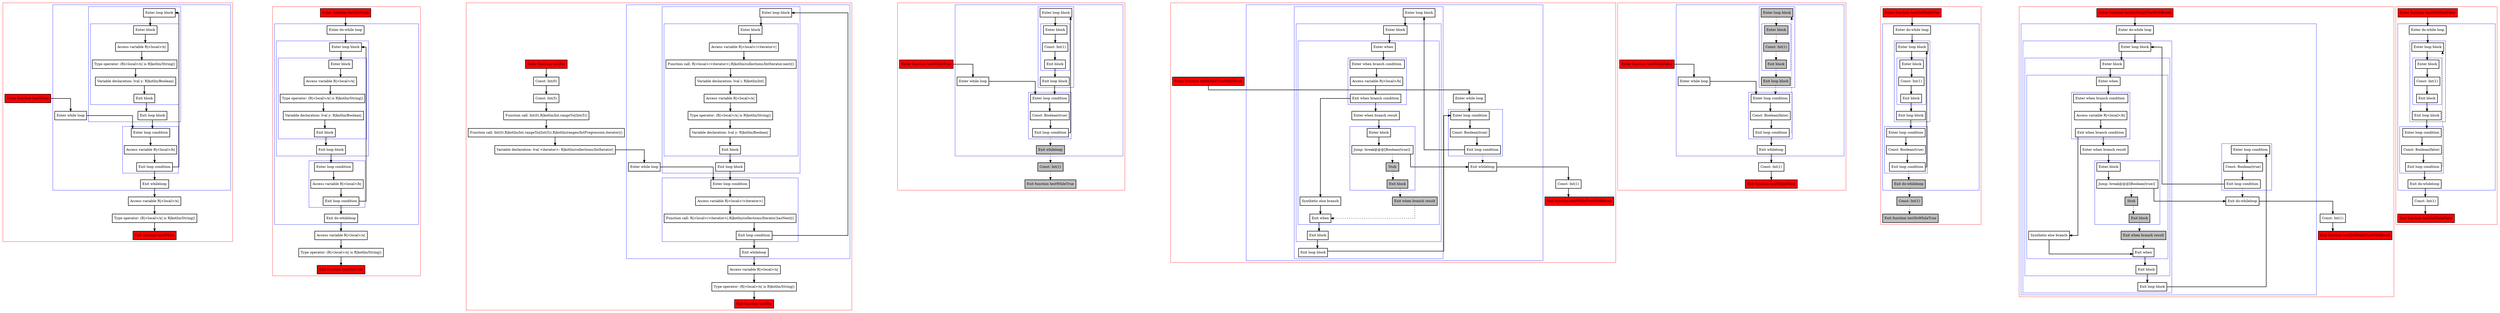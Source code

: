 digraph loops_kt {
    graph [splines=ortho nodesep=3]
    node [shape=box penwidth=2]
    edge [penwidth=2]

    subgraph cluster_0 {
        color=red
        0 [label="Enter function testWhile" style="filled" fillcolor=red];
        subgraph cluster_1 {
            color=blue
            1 [label="Enter while loop"];
            subgraph cluster_2 {
                color=blue
                2 [label="Enter loop condition"];
                3 [label="Access variable R|<local>/b|"];
                4 [label="Exit loop condition"];
            }
            subgraph cluster_3 {
                color=blue
                5 [label="Enter loop block"];
                subgraph cluster_4 {
                    color=blue
                    6 [label="Enter block"];
                    7 [label="Access variable R|<local>/x|"];
                    8 [label="Type operator: (R|<local>/x| is R|kotlin/String|)"];
                    9 [label="Variable declaration: lval y: R|kotlin/Boolean|"];
                    10 [label="Exit block"];
                }
                11 [label="Exit loop block"];
            }
            12 [label="Exit whileloop"];
        }
        13 [label="Access variable R|<local>/x|"];
        14 [label="Type operator: (R|<local>/x| is R|kotlin/String|)"];
        15 [label="Exit function testWhile" style="filled" fillcolor=red];
    }

    0 -> {1};
    1 -> {2};
    2 -> {3};
    3 -> {4};
    4 -> {12 5};
    5 -> {6};
    6 -> {7};
    7 -> {8};
    8 -> {9};
    9 -> {10};
    10 -> {11};
    11 -> {2};
    12 -> {13};
    13 -> {14};
    14 -> {15};

    subgraph cluster_5 {
        color=red
        16 [label="Enter function testDoWhile" style="filled" fillcolor=red];
        subgraph cluster_6 {
            color=blue
            17 [label="Enter do-while loop"];
            subgraph cluster_7 {
                color=blue
                18 [label="Enter loop block"];
                subgraph cluster_8 {
                    color=blue
                    19 [label="Enter block"];
                    20 [label="Access variable R|<local>/x|"];
                    21 [label="Type operator: (R|<local>/x| is R|kotlin/String|)"];
                    22 [label="Variable declaration: lval y: R|kotlin/Boolean|"];
                    23 [label="Exit block"];
                }
                24 [label="Exit loop block"];
            }
            subgraph cluster_9 {
                color=blue
                25 [label="Enter loop condition"];
                26 [label="Access variable R|<local>/b|"];
                27 [label="Exit loop condition"];
            }
            28 [label="Exit do-whileloop"];
        }
        29 [label="Access variable R|<local>/x|"];
        30 [label="Type operator: (R|<local>/x| is R|kotlin/String|)"];
        31 [label="Exit function testDoWhile" style="filled" fillcolor=red];
    }

    16 -> {17};
    17 -> {18};
    18 -> {19};
    19 -> {20};
    20 -> {21};
    21 -> {22};
    22 -> {23};
    23 -> {24};
    24 -> {25};
    25 -> {26};
    26 -> {27};
    27 -> {18 28};
    28 -> {29};
    29 -> {30};
    30 -> {31};

    subgraph cluster_10 {
        color=red
        32 [label="Enter function testFor" style="filled" fillcolor=red];
        33 [label="Const: Int(0)"];
        34 [label="Const: Int(5)"];
        35 [label="Function call: Int(0).R|kotlin/Int.rangeTo|(Int(5))"];
        36 [label="Function call: Int(0).R|kotlin/Int.rangeTo|(Int(5)).R|kotlin/ranges/IntProgression.iterator|()"];
        37 [label="Variable declaration: lval <iterator>: R|kotlin/collections/IntIterator|"];
        subgraph cluster_11 {
            color=blue
            38 [label="Enter while loop"];
            subgraph cluster_12 {
                color=blue
                39 [label="Enter loop condition"];
                40 [label="Access variable R|<local>/<iterator>|"];
                41 [label="Function call: R|<local>/<iterator>|.R|kotlin/collections/Iterator.hasNext|()"];
                42 [label="Exit loop condition"];
            }
            subgraph cluster_13 {
                color=blue
                43 [label="Enter loop block"];
                subgraph cluster_14 {
                    color=blue
                    44 [label="Enter block"];
                    45 [label="Access variable R|<local>/<iterator>|"];
                    46 [label="Function call: R|<local>/<iterator>|.R|kotlin/collections/IntIterator.next|()"];
                    47 [label="Variable declaration: lval i: R|kotlin/Int|"];
                    48 [label="Access variable R|<local>/x|"];
                    49 [label="Type operator: (R|<local>/x| is R|kotlin/String|)"];
                    50 [label="Variable declaration: lval y: R|kotlin/Boolean|"];
                    51 [label="Exit block"];
                }
                52 [label="Exit loop block"];
            }
            53 [label="Exit whileloop"];
        }
        54 [label="Access variable R|<local>/x|"];
        55 [label="Type operator: (R|<local>/x| is R|kotlin/String|)"];
        56 [label="Exit function testFor" style="filled" fillcolor=red];
    }

    32 -> {33};
    33 -> {34};
    34 -> {35};
    35 -> {36};
    36 -> {37};
    37 -> {38};
    38 -> {39};
    39 -> {40};
    40 -> {41};
    41 -> {42};
    42 -> {53 43};
    43 -> {44};
    44 -> {45};
    45 -> {46};
    46 -> {47};
    47 -> {48};
    48 -> {49};
    49 -> {50};
    50 -> {51};
    51 -> {52};
    52 -> {39};
    53 -> {54};
    54 -> {55};
    55 -> {56};

    subgraph cluster_15 {
        color=red
        57 [label="Enter function testWhileTrue" style="filled" fillcolor=red];
        subgraph cluster_16 {
            color=blue
            58 [label="Enter while loop"];
            subgraph cluster_17 {
                color=blue
                59 [label="Enter loop condition"];
                60 [label="Const: Boolean(true)"];
                61 [label="Exit loop condition"];
            }
            subgraph cluster_18 {
                color=blue
                62 [label="Enter loop block"];
                subgraph cluster_19 {
                    color=blue
                    63 [label="Enter block"];
                    64 [label="Const: Int(1)"];
                    65 [label="Exit block"];
                }
                66 [label="Exit loop block"];
            }
            67 [label="Exit whileloop" style="filled" fillcolor=gray];
        }
        68 [label="Const: Int(1)" style="filled" fillcolor=gray];
        69 [label="Exit function testWhileTrue" style="filled" fillcolor=red style="filled" fillcolor=gray];
    }

    57 -> {58};
    58 -> {59};
    59 -> {60};
    60 -> {61};
    61 -> {62};
    61 -> {67} [style=dotted];
    62 -> {63};
    63 -> {64};
    64 -> {65};
    65 -> {66};
    66 -> {59};
    67 -> {68} [style=dotted];
    68 -> {69} [style=dotted];

    subgraph cluster_20 {
        color=red
        70 [label="Enter function testWhileTrueWithBreak" style="filled" fillcolor=red];
        subgraph cluster_21 {
            color=blue
            71 [label="Enter while loop"];
            subgraph cluster_22 {
                color=blue
                72 [label="Enter loop condition"];
                73 [label="Const: Boolean(true)"];
                74 [label="Exit loop condition"];
            }
            subgraph cluster_23 {
                color=blue
                75 [label="Enter loop block"];
                subgraph cluster_24 {
                    color=blue
                    76 [label="Enter block"];
                    subgraph cluster_25 {
                        color=blue
                        77 [label="Enter when"];
                        subgraph cluster_26 {
                            color=blue
                            78 [label="Enter when branch condition "];
                            79 [label="Access variable R|<local>/b|"];
                            80 [label="Exit when branch condition"];
                        }
                        81 [label="Synthetic else branch"];
                        82 [label="Enter when branch result"];
                        subgraph cluster_27 {
                            color=blue
                            83 [label="Enter block"];
                            84 [label="Jump: break@@@[Boolean(true)] "];
                            85 [label="Stub" style="filled" fillcolor=gray];
                            86 [label="Exit block" style="filled" fillcolor=gray];
                        }
                        87 [label="Exit when branch result" style="filled" fillcolor=gray];
                        88 [label="Exit when"];
                    }
                    89 [label="Exit block"];
                }
                90 [label="Exit loop block"];
            }
            91 [label="Exit whileloop"];
        }
        92 [label="Const: Int(1)"];
        93 [label="Exit function testWhileTrueWithBreak" style="filled" fillcolor=red];
    }

    70 -> {71};
    71 -> {72};
    72 -> {73};
    73 -> {74};
    74 -> {75};
    74 -> {91} [style=dotted];
    75 -> {76};
    76 -> {77};
    77 -> {78};
    78 -> {79};
    79 -> {80};
    80 -> {82 81};
    81 -> {88};
    82 -> {83};
    83 -> {84};
    84 -> {91};
    84 -> {85} [style=dotted];
    85 -> {86} [style=dotted];
    86 -> {87} [style=dotted];
    87 -> {88} [style=dotted];
    88 -> {89};
    89 -> {90};
    90 -> {72};
    91 -> {92};
    92 -> {93};

    subgraph cluster_28 {
        color=red
        94 [label="Enter function testWhileFalse" style="filled" fillcolor=red];
        subgraph cluster_29 {
            color=blue
            95 [label="Enter while loop"];
            subgraph cluster_30 {
                color=blue
                96 [label="Enter loop condition"];
                97 [label="Const: Boolean(false)"];
                98 [label="Exit loop condition"];
            }
            subgraph cluster_31 {
                color=blue
                99 [label="Enter loop block" style="filled" fillcolor=gray];
                subgraph cluster_32 {
                    color=blue
                    100 [label="Enter block" style="filled" fillcolor=gray];
                    101 [label="Const: Int(1)" style="filled" fillcolor=gray];
                    102 [label="Exit block" style="filled" fillcolor=gray];
                }
                103 [label="Exit loop block" style="filled" fillcolor=gray];
            }
            104 [label="Exit whileloop"];
        }
        105 [label="Const: Int(1)"];
        106 [label="Exit function testWhileFalse" style="filled" fillcolor=red];
    }

    94 -> {95};
    95 -> {96};
    96 -> {97};
    97 -> {98};
    98 -> {104};
    98 -> {99} [style=dotted];
    99 -> {100} [style=dotted];
    100 -> {101} [style=dotted];
    101 -> {102} [style=dotted];
    102 -> {103} [style=dotted];
    103 -> {96} [style=dotted];
    104 -> {105};
    105 -> {106};

    subgraph cluster_33 {
        color=red
        107 [label="Enter function testDoWhileTrue" style="filled" fillcolor=red];
        subgraph cluster_34 {
            color=blue
            108 [label="Enter do-while loop"];
            subgraph cluster_35 {
                color=blue
                109 [label="Enter loop block"];
                subgraph cluster_36 {
                    color=blue
                    110 [label="Enter block"];
                    111 [label="Const: Int(1)"];
                    112 [label="Exit block"];
                }
                113 [label="Exit loop block"];
            }
            subgraph cluster_37 {
                color=blue
                114 [label="Enter loop condition"];
                115 [label="Const: Boolean(true)"];
                116 [label="Exit loop condition"];
            }
            117 [label="Exit do-whileloop" style="filled" fillcolor=gray];
        }
        118 [label="Const: Int(1)" style="filled" fillcolor=gray];
        119 [label="Exit function testDoWhileTrue" style="filled" fillcolor=red style="filled" fillcolor=gray];
    }

    107 -> {108};
    108 -> {109};
    109 -> {110};
    110 -> {111};
    111 -> {112};
    112 -> {113};
    113 -> {114};
    114 -> {115};
    115 -> {116};
    116 -> {109};
    116 -> {117} [style=dotted];
    117 -> {118} [style=dotted];
    118 -> {119} [style=dotted];

    subgraph cluster_38 {
        color=red
        120 [label="Enter function testDoWhileTrueWithBreak" style="filled" fillcolor=red];
        subgraph cluster_39 {
            color=blue
            121 [label="Enter do-while loop"];
            subgraph cluster_40 {
                color=blue
                122 [label="Enter loop block"];
                subgraph cluster_41 {
                    color=blue
                    123 [label="Enter block"];
                    subgraph cluster_42 {
                        color=blue
                        124 [label="Enter when"];
                        subgraph cluster_43 {
                            color=blue
                            125 [label="Enter when branch condition "];
                            126 [label="Access variable R|<local>/b|"];
                            127 [label="Exit when branch condition"];
                        }
                        128 [label="Synthetic else branch"];
                        129 [label="Enter when branch result"];
                        subgraph cluster_44 {
                            color=blue
                            130 [label="Enter block"];
                            131 [label="Jump: break@@@[Boolean(true)] "];
                            132 [label="Stub" style="filled" fillcolor=gray];
                            133 [label="Exit block" style="filled" fillcolor=gray];
                        }
                        134 [label="Exit when branch result" style="filled" fillcolor=gray];
                        135 [label="Exit when"];
                    }
                    136 [label="Exit block"];
                }
                137 [label="Exit loop block"];
            }
            subgraph cluster_45 {
                color=blue
                138 [label="Enter loop condition"];
                139 [label="Const: Boolean(true)"];
                140 [label="Exit loop condition"];
            }
            141 [label="Exit do-whileloop"];
        }
        142 [label="Const: Int(1)"];
        143 [label="Exit function testDoWhileTrueWithBreak" style="filled" fillcolor=red];
    }

    120 -> {121};
    121 -> {122};
    122 -> {123};
    123 -> {124};
    124 -> {125};
    125 -> {126};
    126 -> {127};
    127 -> {129 128};
    128 -> {135};
    129 -> {130};
    130 -> {131};
    131 -> {141};
    131 -> {132} [style=dotted];
    132 -> {133} [style=dotted];
    133 -> {134} [style=dotted];
    134 -> {135} [style=dotted];
    135 -> {136};
    136 -> {137};
    137 -> {138};
    138 -> {139};
    139 -> {140};
    140 -> {122};
    140 -> {141} [style=dotted];
    141 -> {142};
    142 -> {143};

    subgraph cluster_46 {
        color=red
        144 [label="Enter function testDoWhileFalse" style="filled" fillcolor=red];
        subgraph cluster_47 {
            color=blue
            145 [label="Enter do-while loop"];
            subgraph cluster_48 {
                color=blue
                146 [label="Enter loop block"];
                subgraph cluster_49 {
                    color=blue
                    147 [label="Enter block"];
                    148 [label="Const: Int(1)"];
                    149 [label="Exit block"];
                }
                150 [label="Exit loop block"];
            }
            subgraph cluster_50 {
                color=blue
                151 [label="Enter loop condition"];
                152 [label="Const: Boolean(false)"];
                153 [label="Exit loop condition"];
            }
            154 [label="Exit do-whileloop"];
        }
        155 [label="Const: Int(1)"];
        156 [label="Exit function testDoWhileFalse" style="filled" fillcolor=red];
    }

    144 -> {145};
    145 -> {146};
    146 -> {147};
    147 -> {148};
    148 -> {149};
    149 -> {150};
    150 -> {151};
    151 -> {152};
    152 -> {153};
    153 -> {154};
    153 -> {146} [style=dotted];
    154 -> {155};
    155 -> {156};

}

